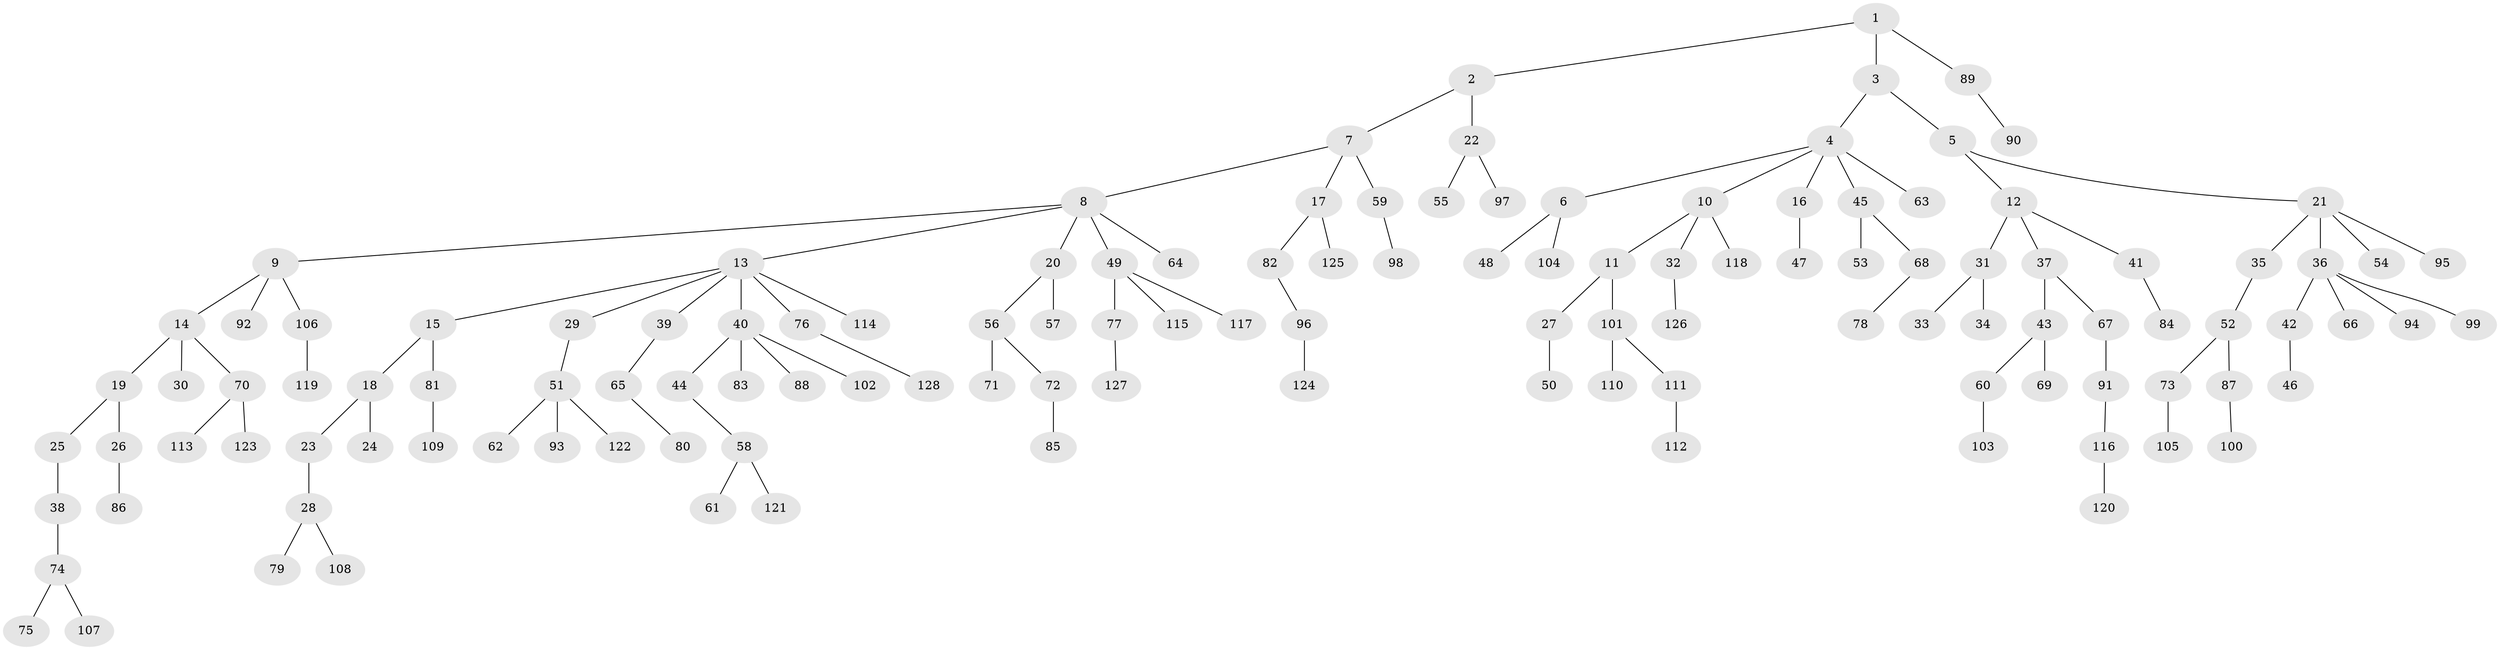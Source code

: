 // Generated by graph-tools (version 1.1) at 2025/02/03/09/25 03:02:20]
// undirected, 128 vertices, 127 edges
graph export_dot {
graph [start="1"]
  node [color=gray90,style=filled];
  1;
  2;
  3;
  4;
  5;
  6;
  7;
  8;
  9;
  10;
  11;
  12;
  13;
  14;
  15;
  16;
  17;
  18;
  19;
  20;
  21;
  22;
  23;
  24;
  25;
  26;
  27;
  28;
  29;
  30;
  31;
  32;
  33;
  34;
  35;
  36;
  37;
  38;
  39;
  40;
  41;
  42;
  43;
  44;
  45;
  46;
  47;
  48;
  49;
  50;
  51;
  52;
  53;
  54;
  55;
  56;
  57;
  58;
  59;
  60;
  61;
  62;
  63;
  64;
  65;
  66;
  67;
  68;
  69;
  70;
  71;
  72;
  73;
  74;
  75;
  76;
  77;
  78;
  79;
  80;
  81;
  82;
  83;
  84;
  85;
  86;
  87;
  88;
  89;
  90;
  91;
  92;
  93;
  94;
  95;
  96;
  97;
  98;
  99;
  100;
  101;
  102;
  103;
  104;
  105;
  106;
  107;
  108;
  109;
  110;
  111;
  112;
  113;
  114;
  115;
  116;
  117;
  118;
  119;
  120;
  121;
  122;
  123;
  124;
  125;
  126;
  127;
  128;
  1 -- 2;
  1 -- 3;
  1 -- 89;
  2 -- 7;
  2 -- 22;
  3 -- 4;
  3 -- 5;
  4 -- 6;
  4 -- 10;
  4 -- 16;
  4 -- 45;
  4 -- 63;
  5 -- 12;
  5 -- 21;
  6 -- 48;
  6 -- 104;
  7 -- 8;
  7 -- 17;
  7 -- 59;
  8 -- 9;
  8 -- 13;
  8 -- 20;
  8 -- 49;
  8 -- 64;
  9 -- 14;
  9 -- 92;
  9 -- 106;
  10 -- 11;
  10 -- 32;
  10 -- 118;
  11 -- 27;
  11 -- 101;
  12 -- 31;
  12 -- 37;
  12 -- 41;
  13 -- 15;
  13 -- 29;
  13 -- 39;
  13 -- 40;
  13 -- 76;
  13 -- 114;
  14 -- 19;
  14 -- 30;
  14 -- 70;
  15 -- 18;
  15 -- 81;
  16 -- 47;
  17 -- 82;
  17 -- 125;
  18 -- 23;
  18 -- 24;
  19 -- 25;
  19 -- 26;
  20 -- 56;
  20 -- 57;
  21 -- 35;
  21 -- 36;
  21 -- 54;
  21 -- 95;
  22 -- 55;
  22 -- 97;
  23 -- 28;
  25 -- 38;
  26 -- 86;
  27 -- 50;
  28 -- 79;
  28 -- 108;
  29 -- 51;
  31 -- 33;
  31 -- 34;
  32 -- 126;
  35 -- 52;
  36 -- 42;
  36 -- 66;
  36 -- 94;
  36 -- 99;
  37 -- 43;
  37 -- 67;
  38 -- 74;
  39 -- 65;
  40 -- 44;
  40 -- 83;
  40 -- 88;
  40 -- 102;
  41 -- 84;
  42 -- 46;
  43 -- 60;
  43 -- 69;
  44 -- 58;
  45 -- 53;
  45 -- 68;
  49 -- 77;
  49 -- 115;
  49 -- 117;
  51 -- 62;
  51 -- 93;
  51 -- 122;
  52 -- 73;
  52 -- 87;
  56 -- 71;
  56 -- 72;
  58 -- 61;
  58 -- 121;
  59 -- 98;
  60 -- 103;
  65 -- 80;
  67 -- 91;
  68 -- 78;
  70 -- 113;
  70 -- 123;
  72 -- 85;
  73 -- 105;
  74 -- 75;
  74 -- 107;
  76 -- 128;
  77 -- 127;
  81 -- 109;
  82 -- 96;
  87 -- 100;
  89 -- 90;
  91 -- 116;
  96 -- 124;
  101 -- 110;
  101 -- 111;
  106 -- 119;
  111 -- 112;
  116 -- 120;
}
